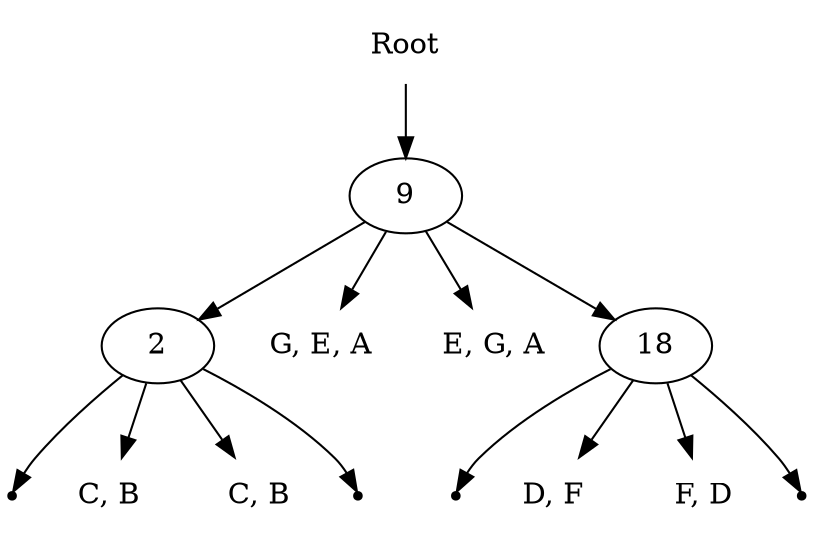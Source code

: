 digraph StaticIntervalTree {
	root [shape=plaintext,label="Root"];
	node0 [label="9"];
	root -> node0;
	node1 [label="2"];
	node0 -> node1;
	leaf0[shape=point];
	node1 -> leaf0;
	node1left [shape=plaintext, label="C, B"];
	node1 -> node1left;
	node1right [shape=plaintext, label="C, B"];
	node1 -> node1right;
	leaf1[shape=point];
	node1 -> leaf1;
	node0left [shape=plaintext, label="G, E, A"];
	node0 -> node0left;
	node0right [shape=plaintext, label="E, G, A"];
	node0 -> node0right;
	node2 [label="18"];
	node0 -> node2;
	leaf2[shape=point];
	node2 -> leaf2;
	node2left [shape=plaintext, label="D, F"];
	node2 -> node2left;
	node2right [shape=plaintext, label="F, D"];
	node2 -> node2right;
	leaf3[shape=point];
	node2 -> leaf3;
}

